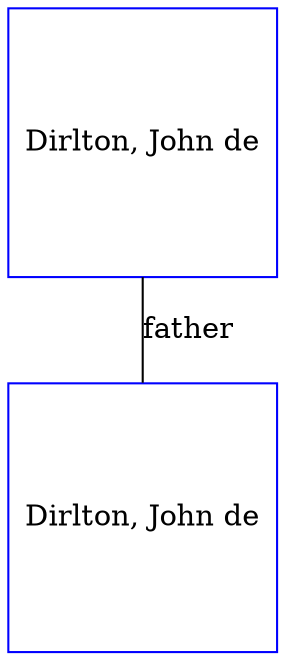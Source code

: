 digraph D {
    edge [dir=none];    node [shape=box];    "019856"   [label="Dirlton, John de", shape=box, regular=1, color="blue"] ;
"019855"   [label="Dirlton, John de", shape=box, regular=1, color="blue"] ;
019856->019855 [label="father",arrowsize=0.0]; 
}